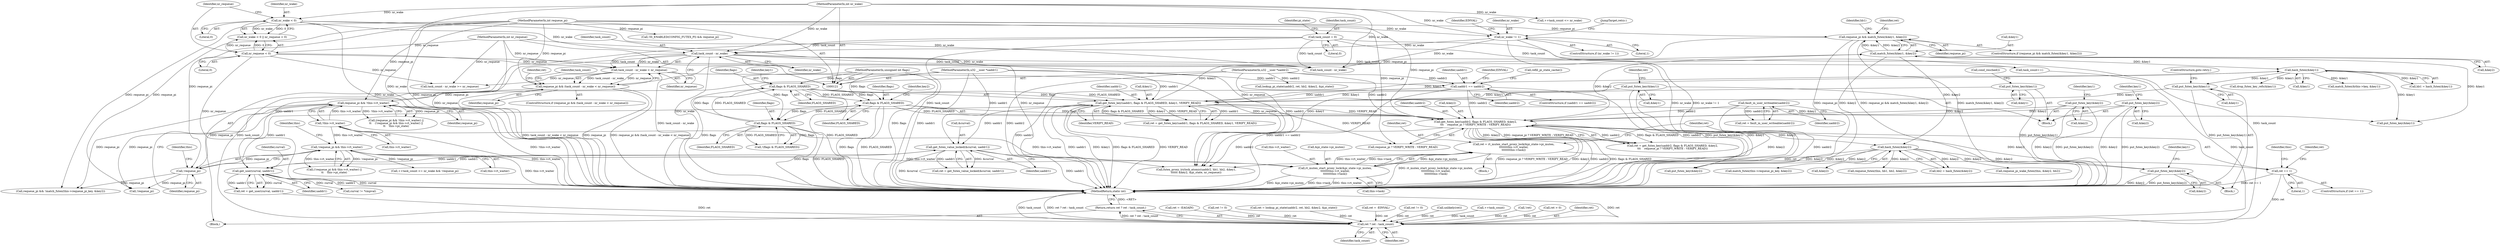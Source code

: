 digraph "0_linux_fbe0e839d1e22d88810f3ee3e2f1479be4c0aa4a@API" {
"1000486" [label="(Call,ret = rt_mutex_start_proxy_lock(&pi_state->pi_mutex,\n\t\t\t\t\t\t\tthis->rt_waiter,\n\t\t\t\t\t\t\tthis->task))"];
"1000488" [label="(Call,rt_mutex_start_proxy_lock(&pi_state->pi_mutex,\n\t\t\t\t\t\t\tthis->rt_waiter,\n\t\t\t\t\t\t\tthis->task))"];
"1000426" [label="(Call,!this->rt_waiter)"];
"1000431" [label="(Call,!requeue_pi && this->rt_waiter)"];
"1000432" [label="(Call,!requeue_pi)"];
"1000424" [label="(Call,requeue_pi && !this->rt_waiter)"];
"1000320" [label="(Call,requeue_pi && (task_count - nr_wake < nr_requeue))"];
"1000236" [label="(Call,requeue_pi && match_futex(&key1, &key2))"];
"1000128" [label="(MethodParameterIn,int requeue_pi)"];
"1000238" [label="(Call,match_futex(&key1, &key2))"];
"1000202" [label="(Call,get_futex_key(uaddr1, flags & FLAGS_SHARED, &key1, VERIFY_READ))"];
"1000181" [label="(Call,uaddr1 == uaddr2)"];
"1000122" [label="(MethodParameterIn,u32 __user *uaddr1)"];
"1000124" [label="(MethodParameterIn,u32 __user *uaddr2)"];
"1000289" [label="(Call,get_user(curval, uaddr1))"];
"1000274" [label="(Call,get_futex_value_locked(&curval, uaddr1))"];
"1000204" [label="(Call,flags & FLAGS_SHARED)"];
"1000297" [label="(Call,flags & FLAGS_SHARED)"];
"1000220" [label="(Call,flags & FLAGS_SHARED)"];
"1000123" [label="(MethodParameterIn,unsigned int flags)"];
"1000376" [label="(Call,put_futex_key(&key1))"];
"1000397" [label="(Call,put_futex_key(&key1))"];
"1000304" [label="(Call,put_futex_key(&key1))"];
"1000251" [label="(Call,hash_futex(&key1))"];
"1000218" [label="(Call,get_futex_key(uaddr2, flags & FLAGS_SHARED, &key2,\n\t\t\t    requeue_pi ? VERIFY_WRITE : VERIFY_READ))"];
"1000381" [label="(Call,fault_in_user_writeable(uaddr2))"];
"1000301" [label="(Call,put_futex_key(&key2))"];
"1000256" [label="(Call,hash_futex(&key2))"];
"1000373" [label="(Call,put_futex_key(&key2))"];
"1000394" [label="(Call,put_futex_key(&key2))"];
"1000322" [label="(Call,task_count - nr_wake < nr_requeue)"];
"1000323" [label="(Call,task_count - nr_wake)"];
"1000143" [label="(Call,task_count = 0)"];
"1000159" [label="(Call,nr_wake < 0)"];
"1000125" [label="(MethodParameterIn,int nr_wake)"];
"1000193" [label="(Call,nr_wake != 1)"];
"1000162" [label="(Call,nr_requeue < 0)"];
"1000126" [label="(MethodParameterIn,int nr_requeue)"];
"1000500" [label="(Call,ret == 1)"];
"1000561" [label="(Call,ret ? ret : task_count)"];
"1000560" [label="(Return,return ret ? ret : task_count;)"];
"1000182" [label="(Identifier,uaddr1)"];
"1000564" [label="(Identifier,task_count)"];
"1000326" [label="(Identifier,nr_requeue)"];
"1000486" [label="(Call,ret = rt_mutex_start_proxy_lock(&pi_state->pi_mutex,\n\t\t\t\t\t\t\tthis->rt_waiter,\n\t\t\t\t\t\t\tthis->task))"];
"1000128" [label="(MethodParameterIn,int requeue_pi)"];
"1000220" [label="(Call,flags & FLAGS_SHARED)"];
"1000464" [label="(Call,match_futex(this->requeue_pi_key, &key2))"];
"1000314" [label="(Call,ret = -EAGAIN)"];
"1000186" [label="(Identifier,EINVAL)"];
"1000257" [label="(Call,&key2)"];
"1000212" [label="(Call,ret != 0)"];
"1000487" [label="(Identifier,ret)"];
"1000381" [label="(Call,fault_in_user_writeable(uaddr2))"];
"1000380" [label="(Identifier,ret)"];
"1000301" [label="(Call,put_futex_key(&key2))"];
"1000373" [label="(Call,put_futex_key(&key2))"];
"1000277" [label="(Identifier,uaddr1)"];
"1000505" [label="(Identifier,this)"];
"1000219" [label="(Identifier,uaddr2)"];
"1000290" [label="(Identifier,curval)"];
"1000548" [label="(Call,drop_futex_key_refs(&key1))"];
"1000124" [label="(MethodParameterIn,u32 __user *uaddr2)"];
"1000461" [label="(Call,requeue_pi && !match_futex(this->requeue_pi_key, &key2))"];
"1000162" [label="(Call,nr_requeue < 0)"];
"1000304" [label="(Call,put_futex_key(&key1))"];
"1000514" [label="(Identifier,ret)"];
"1000275" [label="(Call,&curval)"];
"1000241" [label="(Call,&key2)"];
"1000426" [label="(Call,!this->rt_waiter)"];
"1000195" [label="(Literal,1)"];
"1000306" [label="(Identifier,key1)"];
"1000447" [label="(Call,++task_count <= nr_wake && !requeue_pi)"];
"1000145" [label="(Literal,0)"];
"1000209" [label="(Identifier,VERIFY_READ)"];
"1000431" [label="(Call,!requeue_pi && this->rt_waiter)"];
"1000395" [label="(Call,&key2)"];
"1000379" [label="(Call,ret = fault_in_user_writeable(uaddr2))"];
"1000352" [label="(Call,ret = lookup_pi_state(uaddr2, ret, hb2, &key2, &pi_state))"];
"1000236" [label="(Call,requeue_pi && match_futex(&key1, &key2))"];
"1000123" [label="(MethodParameterIn,unsigned int flags)"];
"1000144" [label="(Identifier,task_count)"];
"1000325" [label="(Identifier,nr_wake)"];
"1000126" [label="(MethodParameterIn,int nr_requeue)"];
"1000287" [label="(Call,ret = get_user(curval, uaddr1))"];
"1000321" [label="(Identifier,requeue_pi)"];
"1000319" [label="(ControlStructure,if (requeue_pi && (task_count - nr_wake < nr_requeue)))"];
"1000297" [label="(Call,flags & FLAGS_SHARED)"];
"1000256" [label="(Call,hash_futex(&key2))"];
"1000291" [label="(Identifier,uaddr1)"];
"1000398" [label="(Call,&key1)"];
"1000496" [label="(Call,this->task)"];
"1000252" [label="(Call,&key1)"];
"1000143" [label="(Call,task_count = 0)"];
"1000206" [label="(Identifier,FLAGS_SHARED)"];
"1000205" [label="(Identifier,flags)"];
"1000414" [label="(Call,match_futex(&this->key, &key1))"];
"1000323" [label="(Call,task_count - nr_wake)"];
"1000251" [label="(Call,hash_futex(&key1))"];
"1000432" [label="(Call,!requeue_pi)"];
"1000161" [label="(Literal,0)"];
"1000406" [label="(Call,task_count - nr_wake >= nr_requeue)"];
"1000164" [label="(Literal,0)"];
"1000309" [label="(Call,curval != *cmpval)"];
"1000216" [label="(Call,ret = get_futex_key(uaddr2, flags & FLAGS_SHARED, &key2,\n\t\t\t    requeue_pi ? VERIFY_WRITE : VERIFY_READ))"];
"1000169" [label="(Call,!IS_ENABLED(CONFIG_FUTEX_PI) && requeue_pi)"];
"1000160" [label="(Identifier,nr_wake)"];
"1000200" [label="(Call,ret = get_futex_key(uaddr1, flags & FLAGS_SHARED, &key1, VERIFY_READ))"];
"1000488" [label="(Call,rt_mutex_start_proxy_lock(&pi_state->pi_mutex,\n\t\t\t\t\t\t\tthis->rt_waiter,\n\t\t\t\t\t\t\tthis->task))"];
"1000452" [label="(Call,!requeue_pi)"];
"1000245" [label="(Identifier,ret)"];
"1000489" [label="(Call,&pi_state->pi_mutex)"];
"1000433" [label="(Identifier,requeue_pi)"];
"1000423" [label="(Call,(requeue_pi && !this->rt_waiter) ||\n\t\t    (!requeue_pi && this->rt_waiter) ||\n\t\t    this->pi_state)"];
"1000407" [label="(Call,task_count - nr_wake)"];
"1000149" [label="(Identifier,pi_state)"];
"1000400" [label="(Call,cond_resched())"];
"1000244" [label="(Call,ret = -EINVAL)"];
"1000272" [label="(Call,ret = get_futex_value_locked(&curval, uaddr1))"];
"1000438" [label="(Identifier,this)"];
"1000192" [label="(ControlStructure,if (nr_wake != 1))"];
"1000231" [label="(Call,ret != 0)"];
"1000378" [label="(Identifier,key1)"];
"1000425" [label="(Identifier,requeue_pi)"];
"1000296" [label="(Call,!(flags & FLAGS_SHARED))"];
"1000279" [label="(Call,unlikely(ret))"];
"1000250" [label="(Identifier,hb1)"];
"1000224" [label="(Identifier,key2)"];
"1000330" [label="(Call,futex_proxy_trylock_atomic(uaddr2, hb1, hb2, &key1,\n\t\t\t\t\t\t &key2, &pi_state, nr_requeue))"];
"1000427" [label="(Call,this->rt_waiter)"];
"1000122" [label="(MethodParameterIn,u32 __user *uaddr1)"];
"1000281" [label="(Block,)"];
"1000222" [label="(Identifier,FLAGS_SHARED)"];
"1000249" [label="(Call,hb1 = hash_futex(&key1))"];
"1000448" [label="(Call,++task_count <= nr_wake)"];
"1000204" [label="(Call,flags & FLAGS_SHARED)"];
"1000305" [label="(Call,&key1)"];
"1000449" [label="(Call,++task_count)"];
"1000289" [label="(Call,get_user(curval, uaddr1))"];
"1000354" [label="(Call,lookup_pi_state(uaddr2, ret, hb2, &key2, &pi_state))"];
"1000320" [label="(Call,requeue_pi && (task_count - nr_wake < nr_requeue))"];
"1000376" [label="(Call,put_futex_key(&key1))"];
"1000183" [label="(Identifier,uaddr2)"];
"1000299" [label="(Identifier,FLAGS_SHARED)"];
"1000560" [label="(Return,return ret ? ret : task_count;)"];
"1000563" [label="(Identifier,ret)"];
"1000329" [label="(Identifier,ret)"];
"1000408" [label="(Identifier,task_count)"];
"1000274" [label="(Call,get_futex_value_locked(&curval, uaddr1))"];
"1000524" [label="(Call,requeue_futex(this, hb1, hb2, &key2))"];
"1000394" [label="(Call,put_futex_key(&key2))"];
"1000158" [label="(Call,nr_wake < 0 || nr_requeue < 0)"];
"1000208" [label="(Identifier,key1)"];
"1000384" [label="(Call,!ret)"];
"1000342" [label="(Call,ret > 0)"];
"1000324" [label="(Identifier,task_count)"];
"1000364" [label="(Block,)"];
"1000254" [label="(Call,hb2 = hash_futex(&key2))"];
"1000188" [label="(Call,refill_pi_state_cache())"];
"1000307" [label="(ControlStructure,goto retry;)"];
"1000382" [label="(Identifier,uaddr2)"];
"1000198" [label="(Identifier,EINVAL)"];
"1000562" [label="(Identifier,ret)"];
"1000374" [label="(Call,&key2)"];
"1000500" [label="(Call,ret == 1)"];
"1000221" [label="(Identifier,flags)"];
"1000552" [label="(Call,put_futex_key(&key2))"];
"1000424" [label="(Call,requeue_pi && !this->rt_waiter)"];
"1000223" [label="(Call,&key2)"];
"1000194" [label="(Identifier,nr_wake)"];
"1000478" [label="(Block,)"];
"1000180" [label="(ControlStructure,if (uaddr1 == uaddr2))"];
"1000225" [label="(Call,requeue_pi ? VERIFY_WRITE : VERIFY_READ)"];
"1000565" [label="(MethodReturn,static int)"];
"1000499" [label="(ControlStructure,if (ret == 1))"];
"1000502" [label="(Literal,1)"];
"1000504" [label="(Call,requeue_pi_wake_futex(this, &key2, hb2))"];
"1000203" [label="(Identifier,uaddr1)"];
"1000298" [label="(Identifier,flags)"];
"1000561" [label="(Call,ret ? ret : task_count)"];
"1000501" [label="(Identifier,ret)"];
"1000237" [label="(Identifier,requeue_pi)"];
"1000129" [label="(Block,)"];
"1000556" [label="(Call,put_futex_key(&key1))"];
"1000207" [label="(Call,&key1)"];
"1000159" [label="(Call,nr_wake < 0)"];
"1000125" [label="(MethodParameterIn,int nr_wake)"];
"1000377" [label="(Call,&key1)"];
"1000322" [label="(Call,task_count - nr_wake < nr_requeue)"];
"1000235" [label="(ControlStructure,if (requeue_pi && match_futex(&key1, &key2)))"];
"1000397" [label="(Call,put_futex_key(&key1))"];
"1000163" [label="(Identifier,nr_requeue)"];
"1000202" [label="(Call,get_futex_key(uaddr1, flags & FLAGS_SHARED, &key1, VERIFY_READ))"];
"1000350" [label="(Call,task_count++)"];
"1000493" [label="(Call,this->rt_waiter)"];
"1000238" [label="(Call,match_futex(&key1, &key2))"];
"1000434" [label="(Call,this->rt_waiter)"];
"1000399" [label="(Identifier,key1)"];
"1000430" [label="(Call,(!requeue_pi && this->rt_waiter) ||\n\t\t    this->pi_state)"];
"1000218" [label="(Call,get_futex_key(uaddr2, flags & FLAGS_SHARED, &key2,\n\t\t\t    requeue_pi ? VERIFY_WRITE : VERIFY_READ))"];
"1000199" [label="(JumpTarget,retry:)"];
"1000193" [label="(Call,nr_wake != 1)"];
"1000435" [label="(Identifier,this)"];
"1000302" [label="(Call,&key2)"];
"1000239" [label="(Call,&key1)"];
"1000181" [label="(Call,uaddr1 == uaddr2)"];
"1000486" -> "1000478"  [label="AST: "];
"1000486" -> "1000488"  [label="CFG: "];
"1000487" -> "1000486"  [label="AST: "];
"1000488" -> "1000486"  [label="AST: "];
"1000501" -> "1000486"  [label="CFG: "];
"1000486" -> "1000565"  [label="DDG: rt_mutex_start_proxy_lock(&pi_state->pi_mutex,\n\t\t\t\t\t\t\tthis->rt_waiter,\n\t\t\t\t\t\t\tthis->task)"];
"1000488" -> "1000486"  [label="DDG: &pi_state->pi_mutex"];
"1000488" -> "1000486"  [label="DDG: this->rt_waiter"];
"1000488" -> "1000486"  [label="DDG: this->task"];
"1000486" -> "1000500"  [label="DDG: ret"];
"1000488" -> "1000496"  [label="CFG: "];
"1000489" -> "1000488"  [label="AST: "];
"1000493" -> "1000488"  [label="AST: "];
"1000496" -> "1000488"  [label="AST: "];
"1000488" -> "1000565"  [label="DDG: &pi_state->pi_mutex"];
"1000488" -> "1000565"  [label="DDG: this->task"];
"1000488" -> "1000565"  [label="DDG: this->rt_waiter"];
"1000426" -> "1000488"  [label="DDG: this->rt_waiter"];
"1000431" -> "1000488"  [label="DDG: this->rt_waiter"];
"1000426" -> "1000424"  [label="AST: "];
"1000426" -> "1000427"  [label="CFG: "];
"1000427" -> "1000426"  [label="AST: "];
"1000424" -> "1000426"  [label="CFG: "];
"1000426" -> "1000565"  [label="DDG: this->rt_waiter"];
"1000426" -> "1000424"  [label="DDG: this->rt_waiter"];
"1000426" -> "1000431"  [label="DDG: this->rt_waiter"];
"1000431" -> "1000430"  [label="AST: "];
"1000431" -> "1000432"  [label="CFG: "];
"1000431" -> "1000434"  [label="CFG: "];
"1000432" -> "1000431"  [label="AST: "];
"1000434" -> "1000431"  [label="AST: "];
"1000438" -> "1000431"  [label="CFG: "];
"1000430" -> "1000431"  [label="CFG: "];
"1000431" -> "1000565"  [label="DDG: this->rt_waiter"];
"1000431" -> "1000430"  [label="DDG: !requeue_pi"];
"1000431" -> "1000430"  [label="DDG: this->rt_waiter"];
"1000432" -> "1000431"  [label="DDG: requeue_pi"];
"1000431" -> "1000447"  [label="DDG: !requeue_pi"];
"1000432" -> "1000433"  [label="CFG: "];
"1000433" -> "1000432"  [label="AST: "];
"1000435" -> "1000432"  [label="CFG: "];
"1000424" -> "1000432"  [label="DDG: requeue_pi"];
"1000128" -> "1000432"  [label="DDG: requeue_pi"];
"1000432" -> "1000452"  [label="DDG: requeue_pi"];
"1000432" -> "1000461"  [label="DDG: requeue_pi"];
"1000424" -> "1000423"  [label="AST: "];
"1000424" -> "1000425"  [label="CFG: "];
"1000425" -> "1000424"  [label="AST: "];
"1000433" -> "1000424"  [label="CFG: "];
"1000423" -> "1000424"  [label="CFG: "];
"1000424" -> "1000565"  [label="DDG: !this->rt_waiter"];
"1000424" -> "1000423"  [label="DDG: requeue_pi"];
"1000424" -> "1000423"  [label="DDG: !this->rt_waiter"];
"1000320" -> "1000424"  [label="DDG: requeue_pi"];
"1000128" -> "1000424"  [label="DDG: requeue_pi"];
"1000424" -> "1000452"  [label="DDG: requeue_pi"];
"1000424" -> "1000461"  [label="DDG: requeue_pi"];
"1000320" -> "1000319"  [label="AST: "];
"1000320" -> "1000321"  [label="CFG: "];
"1000320" -> "1000322"  [label="CFG: "];
"1000321" -> "1000320"  [label="AST: "];
"1000322" -> "1000320"  [label="AST: "];
"1000329" -> "1000320"  [label="CFG: "];
"1000408" -> "1000320"  [label="CFG: "];
"1000320" -> "1000565"  [label="DDG: task_count - nr_wake < nr_requeue"];
"1000320" -> "1000565"  [label="DDG: requeue_pi"];
"1000320" -> "1000565"  [label="DDG: requeue_pi && (task_count - nr_wake < nr_requeue)"];
"1000236" -> "1000320"  [label="DDG: requeue_pi"];
"1000128" -> "1000320"  [label="DDG: requeue_pi"];
"1000322" -> "1000320"  [label="DDG: task_count - nr_wake"];
"1000322" -> "1000320"  [label="DDG: nr_requeue"];
"1000236" -> "1000235"  [label="AST: "];
"1000236" -> "1000237"  [label="CFG: "];
"1000236" -> "1000238"  [label="CFG: "];
"1000237" -> "1000236"  [label="AST: "];
"1000238" -> "1000236"  [label="AST: "];
"1000245" -> "1000236"  [label="CFG: "];
"1000250" -> "1000236"  [label="CFG: "];
"1000236" -> "1000565"  [label="DDG: requeue_pi"];
"1000236" -> "1000565"  [label="DDG: requeue_pi && match_futex(&key1, &key2)"];
"1000236" -> "1000565"  [label="DDG: match_futex(&key1, &key2)"];
"1000128" -> "1000236"  [label="DDG: requeue_pi"];
"1000238" -> "1000236"  [label="DDG: &key1"];
"1000238" -> "1000236"  [label="DDG: &key2"];
"1000128" -> "1000121"  [label="AST: "];
"1000128" -> "1000565"  [label="DDG: requeue_pi"];
"1000128" -> "1000169"  [label="DDG: requeue_pi"];
"1000128" -> "1000218"  [label="DDG: requeue_pi"];
"1000128" -> "1000225"  [label="DDG: requeue_pi"];
"1000128" -> "1000452"  [label="DDG: requeue_pi"];
"1000128" -> "1000461"  [label="DDG: requeue_pi"];
"1000238" -> "1000241"  [label="CFG: "];
"1000239" -> "1000238"  [label="AST: "];
"1000241" -> "1000238"  [label="AST: "];
"1000202" -> "1000238"  [label="DDG: &key1"];
"1000218" -> "1000238"  [label="DDG: &key2"];
"1000238" -> "1000251"  [label="DDG: &key1"];
"1000238" -> "1000256"  [label="DDG: &key2"];
"1000238" -> "1000552"  [label="DDG: &key2"];
"1000238" -> "1000556"  [label="DDG: &key1"];
"1000202" -> "1000200"  [label="AST: "];
"1000202" -> "1000209"  [label="CFG: "];
"1000203" -> "1000202"  [label="AST: "];
"1000204" -> "1000202"  [label="AST: "];
"1000207" -> "1000202"  [label="AST: "];
"1000209" -> "1000202"  [label="AST: "];
"1000200" -> "1000202"  [label="CFG: "];
"1000202" -> "1000565"  [label="DDG: VERIFY_READ"];
"1000202" -> "1000565"  [label="DDG: uaddr1"];
"1000202" -> "1000565"  [label="DDG: &key1"];
"1000202" -> "1000565"  [label="DDG: flags & FLAGS_SHARED"];
"1000202" -> "1000200"  [label="DDG: uaddr1"];
"1000202" -> "1000200"  [label="DDG: flags & FLAGS_SHARED"];
"1000202" -> "1000200"  [label="DDG: &key1"];
"1000202" -> "1000200"  [label="DDG: VERIFY_READ"];
"1000181" -> "1000202"  [label="DDG: uaddr1"];
"1000289" -> "1000202"  [label="DDG: uaddr1"];
"1000122" -> "1000202"  [label="DDG: uaddr1"];
"1000204" -> "1000202"  [label="DDG: flags"];
"1000204" -> "1000202"  [label="DDG: FLAGS_SHARED"];
"1000376" -> "1000202"  [label="DDG: &key1"];
"1000397" -> "1000202"  [label="DDG: &key1"];
"1000304" -> "1000202"  [label="DDG: &key1"];
"1000202" -> "1000218"  [label="DDG: VERIFY_READ"];
"1000202" -> "1000225"  [label="DDG: VERIFY_READ"];
"1000202" -> "1000251"  [label="DDG: &key1"];
"1000202" -> "1000274"  [label="DDG: uaddr1"];
"1000202" -> "1000556"  [label="DDG: &key1"];
"1000181" -> "1000180"  [label="AST: "];
"1000181" -> "1000183"  [label="CFG: "];
"1000182" -> "1000181"  [label="AST: "];
"1000183" -> "1000181"  [label="AST: "];
"1000186" -> "1000181"  [label="CFG: "];
"1000188" -> "1000181"  [label="CFG: "];
"1000181" -> "1000565"  [label="DDG: uaddr1"];
"1000181" -> "1000565"  [label="DDG: uaddr1 == uaddr2"];
"1000181" -> "1000565"  [label="DDG: uaddr2"];
"1000122" -> "1000181"  [label="DDG: uaddr1"];
"1000124" -> "1000181"  [label="DDG: uaddr2"];
"1000181" -> "1000218"  [label="DDG: uaddr2"];
"1000122" -> "1000121"  [label="AST: "];
"1000122" -> "1000565"  [label="DDG: uaddr1"];
"1000122" -> "1000274"  [label="DDG: uaddr1"];
"1000122" -> "1000289"  [label="DDG: uaddr1"];
"1000124" -> "1000121"  [label="AST: "];
"1000124" -> "1000565"  [label="DDG: uaddr2"];
"1000124" -> "1000218"  [label="DDG: uaddr2"];
"1000124" -> "1000330"  [label="DDG: uaddr2"];
"1000124" -> "1000354"  [label="DDG: uaddr2"];
"1000289" -> "1000287"  [label="AST: "];
"1000289" -> "1000291"  [label="CFG: "];
"1000290" -> "1000289"  [label="AST: "];
"1000291" -> "1000289"  [label="AST: "];
"1000287" -> "1000289"  [label="CFG: "];
"1000289" -> "1000565"  [label="DDG: uaddr1"];
"1000289" -> "1000565"  [label="DDG: curval"];
"1000289" -> "1000274"  [label="DDG: uaddr1"];
"1000289" -> "1000287"  [label="DDG: curval"];
"1000289" -> "1000287"  [label="DDG: uaddr1"];
"1000274" -> "1000289"  [label="DDG: uaddr1"];
"1000289" -> "1000309"  [label="DDG: curval"];
"1000274" -> "1000272"  [label="AST: "];
"1000274" -> "1000277"  [label="CFG: "];
"1000275" -> "1000274"  [label="AST: "];
"1000277" -> "1000274"  [label="AST: "];
"1000272" -> "1000274"  [label="CFG: "];
"1000274" -> "1000565"  [label="DDG: &curval"];
"1000274" -> "1000565"  [label="DDG: uaddr1"];
"1000274" -> "1000272"  [label="DDG: &curval"];
"1000274" -> "1000272"  [label="DDG: uaddr1"];
"1000204" -> "1000206"  [label="CFG: "];
"1000205" -> "1000204"  [label="AST: "];
"1000206" -> "1000204"  [label="AST: "];
"1000208" -> "1000204"  [label="CFG: "];
"1000204" -> "1000565"  [label="DDG: FLAGS_SHARED"];
"1000204" -> "1000565"  [label="DDG: flags"];
"1000297" -> "1000204"  [label="DDG: flags"];
"1000297" -> "1000204"  [label="DDG: FLAGS_SHARED"];
"1000123" -> "1000204"  [label="DDG: flags"];
"1000204" -> "1000220"  [label="DDG: flags"];
"1000204" -> "1000220"  [label="DDG: FLAGS_SHARED"];
"1000297" -> "1000296"  [label="AST: "];
"1000297" -> "1000299"  [label="CFG: "];
"1000298" -> "1000297"  [label="AST: "];
"1000299" -> "1000297"  [label="AST: "];
"1000296" -> "1000297"  [label="CFG: "];
"1000297" -> "1000565"  [label="DDG: flags"];
"1000297" -> "1000565"  [label="DDG: FLAGS_SHARED"];
"1000297" -> "1000296"  [label="DDG: flags"];
"1000297" -> "1000296"  [label="DDG: FLAGS_SHARED"];
"1000220" -> "1000297"  [label="DDG: flags"];
"1000220" -> "1000297"  [label="DDG: FLAGS_SHARED"];
"1000123" -> "1000297"  [label="DDG: flags"];
"1000220" -> "1000218"  [label="AST: "];
"1000220" -> "1000222"  [label="CFG: "];
"1000221" -> "1000220"  [label="AST: "];
"1000222" -> "1000220"  [label="AST: "];
"1000224" -> "1000220"  [label="CFG: "];
"1000220" -> "1000565"  [label="DDG: flags"];
"1000220" -> "1000565"  [label="DDG: FLAGS_SHARED"];
"1000220" -> "1000218"  [label="DDG: flags"];
"1000220" -> "1000218"  [label="DDG: FLAGS_SHARED"];
"1000123" -> "1000220"  [label="DDG: flags"];
"1000123" -> "1000121"  [label="AST: "];
"1000123" -> "1000565"  [label="DDG: flags"];
"1000376" -> "1000364"  [label="AST: "];
"1000376" -> "1000377"  [label="CFG: "];
"1000377" -> "1000376"  [label="AST: "];
"1000380" -> "1000376"  [label="CFG: "];
"1000376" -> "1000565"  [label="DDG: put_futex_key(&key1)"];
"1000376" -> "1000565"  [label="DDG: &key1"];
"1000397" -> "1000364"  [label="AST: "];
"1000397" -> "1000398"  [label="CFG: "];
"1000398" -> "1000397"  [label="AST: "];
"1000400" -> "1000397"  [label="CFG: "];
"1000397" -> "1000565"  [label="DDG: put_futex_key(&key1)"];
"1000304" -> "1000281"  [label="AST: "];
"1000304" -> "1000305"  [label="CFG: "];
"1000305" -> "1000304"  [label="AST: "];
"1000307" -> "1000304"  [label="CFG: "];
"1000304" -> "1000565"  [label="DDG: put_futex_key(&key1)"];
"1000251" -> "1000304"  [label="DDG: &key1"];
"1000251" -> "1000249"  [label="AST: "];
"1000251" -> "1000252"  [label="CFG: "];
"1000252" -> "1000251"  [label="AST: "];
"1000249" -> "1000251"  [label="CFG: "];
"1000251" -> "1000249"  [label="DDG: &key1"];
"1000251" -> "1000330"  [label="DDG: &key1"];
"1000251" -> "1000414"  [label="DDG: &key1"];
"1000251" -> "1000548"  [label="DDG: &key1"];
"1000251" -> "1000556"  [label="DDG: &key1"];
"1000218" -> "1000216"  [label="AST: "];
"1000218" -> "1000225"  [label="CFG: "];
"1000219" -> "1000218"  [label="AST: "];
"1000223" -> "1000218"  [label="AST: "];
"1000225" -> "1000218"  [label="AST: "];
"1000216" -> "1000218"  [label="CFG: "];
"1000218" -> "1000565"  [label="DDG: requeue_pi ? VERIFY_WRITE : VERIFY_READ"];
"1000218" -> "1000565"  [label="DDG: &key2"];
"1000218" -> "1000565"  [label="DDG: uaddr2"];
"1000218" -> "1000565"  [label="DDG: flags & FLAGS_SHARED"];
"1000218" -> "1000216"  [label="DDG: uaddr2"];
"1000218" -> "1000216"  [label="DDG: flags & FLAGS_SHARED"];
"1000218" -> "1000216"  [label="DDG: &key2"];
"1000218" -> "1000216"  [label="DDG: requeue_pi ? VERIFY_WRITE : VERIFY_READ"];
"1000381" -> "1000218"  [label="DDG: uaddr2"];
"1000301" -> "1000218"  [label="DDG: &key2"];
"1000373" -> "1000218"  [label="DDG: &key2"];
"1000394" -> "1000218"  [label="DDG: &key2"];
"1000218" -> "1000256"  [label="DDG: &key2"];
"1000218" -> "1000330"  [label="DDG: uaddr2"];
"1000218" -> "1000552"  [label="DDG: &key2"];
"1000381" -> "1000379"  [label="AST: "];
"1000381" -> "1000382"  [label="CFG: "];
"1000382" -> "1000381"  [label="AST: "];
"1000379" -> "1000381"  [label="CFG: "];
"1000381" -> "1000565"  [label="DDG: uaddr2"];
"1000381" -> "1000379"  [label="DDG: uaddr2"];
"1000301" -> "1000281"  [label="AST: "];
"1000301" -> "1000302"  [label="CFG: "];
"1000302" -> "1000301"  [label="AST: "];
"1000306" -> "1000301"  [label="CFG: "];
"1000301" -> "1000565"  [label="DDG: put_futex_key(&key2)"];
"1000301" -> "1000565"  [label="DDG: &key2"];
"1000256" -> "1000301"  [label="DDG: &key2"];
"1000256" -> "1000254"  [label="AST: "];
"1000256" -> "1000257"  [label="CFG: "];
"1000257" -> "1000256"  [label="AST: "];
"1000254" -> "1000256"  [label="CFG: "];
"1000256" -> "1000254"  [label="DDG: &key2"];
"1000256" -> "1000330"  [label="DDG: &key2"];
"1000256" -> "1000464"  [label="DDG: &key2"];
"1000256" -> "1000504"  [label="DDG: &key2"];
"1000256" -> "1000524"  [label="DDG: &key2"];
"1000256" -> "1000552"  [label="DDG: &key2"];
"1000373" -> "1000364"  [label="AST: "];
"1000373" -> "1000374"  [label="CFG: "];
"1000374" -> "1000373"  [label="AST: "];
"1000378" -> "1000373"  [label="CFG: "];
"1000373" -> "1000565"  [label="DDG: put_futex_key(&key2)"];
"1000373" -> "1000565"  [label="DDG: &key2"];
"1000394" -> "1000364"  [label="AST: "];
"1000394" -> "1000395"  [label="CFG: "];
"1000395" -> "1000394"  [label="AST: "];
"1000399" -> "1000394"  [label="CFG: "];
"1000394" -> "1000565"  [label="DDG: put_futex_key(&key2)"];
"1000394" -> "1000565"  [label="DDG: &key2"];
"1000322" -> "1000326"  [label="CFG: "];
"1000323" -> "1000322"  [label="AST: "];
"1000326" -> "1000322"  [label="AST: "];
"1000322" -> "1000565"  [label="DDG: task_count - nr_wake"];
"1000323" -> "1000322"  [label="DDG: task_count"];
"1000323" -> "1000322"  [label="DDG: nr_wake"];
"1000162" -> "1000322"  [label="DDG: nr_requeue"];
"1000126" -> "1000322"  [label="DDG: nr_requeue"];
"1000322" -> "1000330"  [label="DDG: nr_requeue"];
"1000322" -> "1000406"  [label="DDG: nr_requeue"];
"1000323" -> "1000325"  [label="CFG: "];
"1000324" -> "1000323"  [label="AST: "];
"1000325" -> "1000323"  [label="AST: "];
"1000326" -> "1000323"  [label="CFG: "];
"1000323" -> "1000565"  [label="DDG: nr_wake"];
"1000143" -> "1000323"  [label="DDG: task_count"];
"1000159" -> "1000323"  [label="DDG: nr_wake"];
"1000193" -> "1000323"  [label="DDG: nr_wake"];
"1000125" -> "1000323"  [label="DDG: nr_wake"];
"1000323" -> "1000350"  [label="DDG: task_count"];
"1000323" -> "1000407"  [label="DDG: task_count"];
"1000323" -> "1000407"  [label="DDG: nr_wake"];
"1000323" -> "1000561"  [label="DDG: task_count"];
"1000143" -> "1000129"  [label="AST: "];
"1000143" -> "1000145"  [label="CFG: "];
"1000144" -> "1000143"  [label="AST: "];
"1000145" -> "1000143"  [label="AST: "];
"1000149" -> "1000143"  [label="CFG: "];
"1000143" -> "1000565"  [label="DDG: task_count"];
"1000143" -> "1000350"  [label="DDG: task_count"];
"1000143" -> "1000407"  [label="DDG: task_count"];
"1000143" -> "1000561"  [label="DDG: task_count"];
"1000159" -> "1000158"  [label="AST: "];
"1000159" -> "1000161"  [label="CFG: "];
"1000160" -> "1000159"  [label="AST: "];
"1000161" -> "1000159"  [label="AST: "];
"1000163" -> "1000159"  [label="CFG: "];
"1000158" -> "1000159"  [label="CFG: "];
"1000159" -> "1000565"  [label="DDG: nr_wake"];
"1000159" -> "1000158"  [label="DDG: nr_wake"];
"1000159" -> "1000158"  [label="DDG: 0"];
"1000125" -> "1000159"  [label="DDG: nr_wake"];
"1000159" -> "1000193"  [label="DDG: nr_wake"];
"1000159" -> "1000407"  [label="DDG: nr_wake"];
"1000125" -> "1000121"  [label="AST: "];
"1000125" -> "1000565"  [label="DDG: nr_wake"];
"1000125" -> "1000193"  [label="DDG: nr_wake"];
"1000125" -> "1000407"  [label="DDG: nr_wake"];
"1000125" -> "1000448"  [label="DDG: nr_wake"];
"1000193" -> "1000192"  [label="AST: "];
"1000193" -> "1000195"  [label="CFG: "];
"1000194" -> "1000193"  [label="AST: "];
"1000195" -> "1000193"  [label="AST: "];
"1000198" -> "1000193"  [label="CFG: "];
"1000199" -> "1000193"  [label="CFG: "];
"1000193" -> "1000565"  [label="DDG: nr_wake"];
"1000193" -> "1000565"  [label="DDG: nr_wake != 1"];
"1000193" -> "1000407"  [label="DDG: nr_wake"];
"1000162" -> "1000158"  [label="AST: "];
"1000162" -> "1000164"  [label="CFG: "];
"1000163" -> "1000162"  [label="AST: "];
"1000164" -> "1000162"  [label="AST: "];
"1000158" -> "1000162"  [label="CFG: "];
"1000162" -> "1000565"  [label="DDG: nr_requeue"];
"1000162" -> "1000158"  [label="DDG: nr_requeue"];
"1000162" -> "1000158"  [label="DDG: 0"];
"1000126" -> "1000162"  [label="DDG: nr_requeue"];
"1000162" -> "1000330"  [label="DDG: nr_requeue"];
"1000162" -> "1000406"  [label="DDG: nr_requeue"];
"1000126" -> "1000121"  [label="AST: "];
"1000126" -> "1000565"  [label="DDG: nr_requeue"];
"1000126" -> "1000330"  [label="DDG: nr_requeue"];
"1000126" -> "1000406"  [label="DDG: nr_requeue"];
"1000500" -> "1000499"  [label="AST: "];
"1000500" -> "1000502"  [label="CFG: "];
"1000501" -> "1000500"  [label="AST: "];
"1000502" -> "1000500"  [label="AST: "];
"1000505" -> "1000500"  [label="CFG: "];
"1000514" -> "1000500"  [label="CFG: "];
"1000500" -> "1000565"  [label="DDG: ret == 1"];
"1000500" -> "1000561"  [label="DDG: ret"];
"1000561" -> "1000560"  [label="AST: "];
"1000561" -> "1000563"  [label="CFG: "];
"1000561" -> "1000564"  [label="CFG: "];
"1000562" -> "1000561"  [label="AST: "];
"1000563" -> "1000561"  [label="AST: "];
"1000564" -> "1000561"  [label="AST: "];
"1000560" -> "1000561"  [label="CFG: "];
"1000561" -> "1000565"  [label="DDG: ret"];
"1000561" -> "1000565"  [label="DDG: task_count"];
"1000561" -> "1000565"  [label="DDG: ret ? ret : task_count"];
"1000561" -> "1000560"  [label="DDG: ret ? ret : task_count"];
"1000314" -> "1000561"  [label="DDG: ret"];
"1000352" -> "1000561"  [label="DDG: ret"];
"1000231" -> "1000561"  [label="DDG: ret"];
"1000212" -> "1000561"  [label="DDG: ret"];
"1000287" -> "1000561"  [label="DDG: ret"];
"1000244" -> "1000561"  [label="DDG: ret"];
"1000384" -> "1000561"  [label="DDG: ret"];
"1000342" -> "1000561"  [label="DDG: ret"];
"1000279" -> "1000561"  [label="DDG: ret"];
"1000350" -> "1000561"  [label="DDG: task_count"];
"1000449" -> "1000561"  [label="DDG: task_count"];
"1000560" -> "1000129"  [label="AST: "];
"1000565" -> "1000560"  [label="CFG: "];
"1000560" -> "1000565"  [label="DDG: <RET>"];
}
